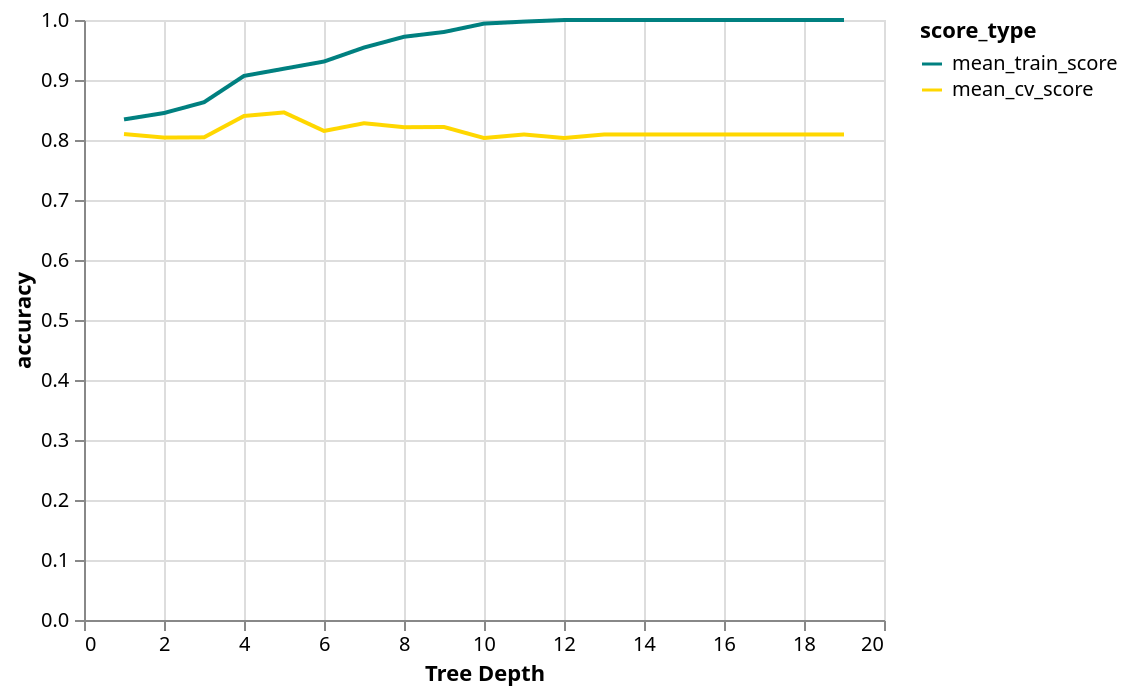 {
  "config": {
    "view": {
      "continuousWidth": 400,
      "continuousHeight": 300
    }
  },
  "data": {
    "name": "data-285791de425a3c8a7f42e15d3945312b"
  },
  "mark": "line",
  "encoding": {
    "color": {
      "type": "nominal",
      "field": "score_type",
      "scale": {
        "domain": [
          "mean_train_score",
          "mean_cv_score"
        ],
        "range": [
          "teal",
          "gold"
        ]
      }
    },
    "x": {
      "type": "quantitative",
      "axis": {
        "title": "Tree Depth"
      },
      "field": "depth"
    },
    "y": {
      "type": "quantitative",
      "field": "accuracy"
    }
  },
  "$schema": "https://vega.github.io/schema/vega-lite/v5.json",
  "datasets": {
    "data-285791de425a3c8a7f42e15d3945312b": [
      {
        "depth": 1,
        "score_type": "mean_train_score",
        "accuracy": 0.8343487858719646
      },
      {
        "depth": 2,
        "score_type": "mean_train_score",
        "accuracy": 0.8449889624724062
      },
      {
        "depth": 3,
        "score_type": "mean_train_score",
        "accuracy": 0.8629668874172186
      },
      {
        "depth": 4,
        "score_type": "mean_train_score",
        "accuracy": 0.9068653421633552
      },
      {
        "depth": 5,
        "score_type": "mean_train_score",
        "accuracy": 0.9188476821192054
      },
      {
        "depth": 6,
        "score_type": "mean_train_score",
        "accuracy": 0.9308167770419427
      },
      {
        "depth": 7,
        "score_type": "mean_train_score",
        "accuracy": 0.9541147902869757
      },
      {
        "depth": 8,
        "score_type": "mean_train_score",
        "accuracy": 0.9720662251655628
      },
      {
        "depth": 9,
        "score_type": "mean_train_score",
        "accuracy": 0.980048565121413
      },
      {
        "depth": 10,
        "score_type": "mean_train_score",
        "accuracy": 0.9940132450331127
      },
      {
        "depth": 11,
        "score_type": "mean_train_score",
        "accuracy": 0.9973333333333333
      },
      {
        "depth": 12,
        "score_type": "mean_train_score",
        "accuracy": 1.0
      },
      {
        "depth": 13,
        "score_type": "mean_train_score",
        "accuracy": 1.0
      },
      {
        "depth": 14,
        "score_type": "mean_train_score",
        "accuracy": 1.0
      },
      {
        "depth": 15,
        "score_type": "mean_train_score",
        "accuracy": 1.0
      },
      {
        "depth": 16,
        "score_type": "mean_train_score",
        "accuracy": 1.0
      },
      {
        "depth": 17,
        "score_type": "mean_train_score",
        "accuracy": 1.0
      },
      {
        "depth": 18,
        "score_type": "mean_train_score",
        "accuracy": 1.0
      },
      {
        "depth": 19,
        "score_type": "mean_train_score",
        "accuracy": 1.0
      },
      {
        "depth": 1,
        "score_type": "mean_cv_score",
        "accuracy": 0.8099264705882353
      },
      {
        "depth": 2,
        "score_type": "mean_cv_score",
        "accuracy": 0.8040441176470589
      },
      {
        "depth": 3,
        "score_type": "mean_cv_score",
        "accuracy": 0.8044117647058824
      },
      {
        "depth": 4,
        "score_type": "mean_cv_score",
        "accuracy": 0.8400735294117647
      },
      {
        "depth": 5,
        "score_type": "mean_cv_score",
        "accuracy": 0.8459558823529412
      },
      {
        "depth": 6,
        "score_type": "mean_cv_score",
        "accuracy": 0.8150735294117647
      },
      {
        "depth": 7,
        "score_type": "mean_cv_score",
        "accuracy": 0.8279411764705882
      },
      {
        "depth": 8,
        "score_type": "mean_cv_score",
        "accuracy": 0.8213235294117647
      },
      {
        "depth": 9,
        "score_type": "mean_cv_score",
        "accuracy": 0.8216911764705882
      },
      {
        "depth": 10,
        "score_type": "mean_cv_score",
        "accuracy": 0.8033088235294118
      },
      {
        "depth": 11,
        "score_type": "mean_cv_score",
        "accuracy": 0.8091911764705882
      },
      {
        "depth": 12,
        "score_type": "mean_cv_score",
        "accuracy": 0.8033088235294118
      },
      {
        "depth": 13,
        "score_type": "mean_cv_score",
        "accuracy": 0.8091911764705882
      },
      {
        "depth": 14,
        "score_type": "mean_cv_score",
        "accuracy": 0.8091911764705882
      },
      {
        "depth": 15,
        "score_type": "mean_cv_score",
        "accuracy": 0.8091911764705882
      },
      {
        "depth": 16,
        "score_type": "mean_cv_score",
        "accuracy": 0.8091911764705882
      },
      {
        "depth": 17,
        "score_type": "mean_cv_score",
        "accuracy": 0.8091911764705882
      },
      {
        "depth": 18,
        "score_type": "mean_cv_score",
        "accuracy": 0.8091911764705882
      },
      {
        "depth": 19,
        "score_type": "mean_cv_score",
        "accuracy": 0.8091911764705882
      }
    ]
  }
}